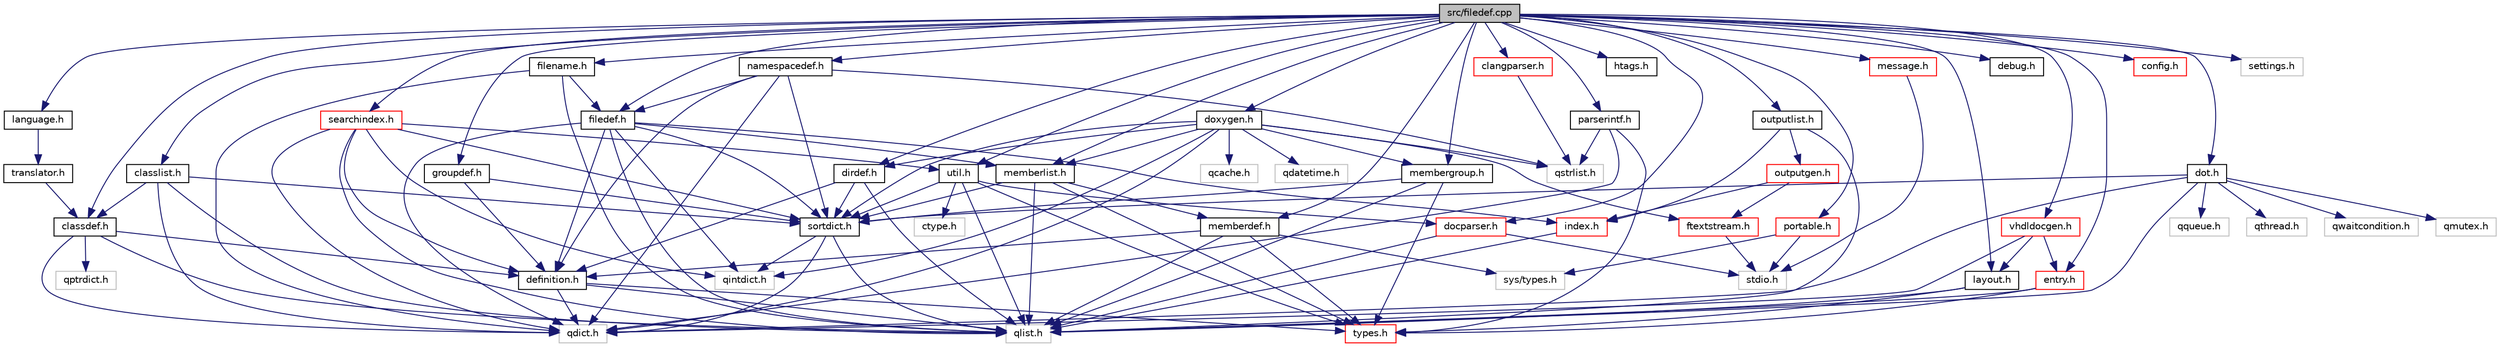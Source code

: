 digraph "src/filedef.cpp"
{
 // INTERACTIVE_SVG=YES
  edge [fontname="Helvetica",fontsize="10",labelfontname="Helvetica",labelfontsize="10"];
  node [fontname="Helvetica",fontsize="10",shape=record];
  Node0 [label="src/filedef.cpp",height=0.2,width=0.4,color="black", fillcolor="grey75", style="filled", fontcolor="black"];
  Node0 -> Node1 [color="midnightblue",fontsize="10",style="solid",fontname="Helvetica"];
  Node1 [label="memberlist.h",height=0.2,width=0.4,color="black", fillcolor="white", style="filled",URL="$dd/d78/memberlist_8h.html"];
  Node1 -> Node2 [color="midnightblue",fontsize="10",style="solid",fontname="Helvetica"];
  Node2 [label="qlist.h",height=0.2,width=0.4,color="grey75", fillcolor="white", style="filled"];
  Node1 -> Node3 [color="midnightblue",fontsize="10",style="solid",fontname="Helvetica"];
  Node3 [label="memberdef.h",height=0.2,width=0.4,color="black", fillcolor="white", style="filled",URL="$d4/d46/memberdef_8h.html"];
  Node3 -> Node2 [color="midnightblue",fontsize="10",style="solid",fontname="Helvetica"];
  Node3 -> Node4 [color="midnightblue",fontsize="10",style="solid",fontname="Helvetica"];
  Node4 [label="sys/types.h",height=0.2,width=0.4,color="grey75", fillcolor="white", style="filled"];
  Node3 -> Node5 [color="midnightblue",fontsize="10",style="solid",fontname="Helvetica"];
  Node5 [label="types.h",height=0.2,width=0.4,color="red", fillcolor="white", style="filled",URL="$d9/d49/types_8h.html",tooltip="This file contains a number of basic enums and types. "];
  Node3 -> Node7 [color="midnightblue",fontsize="10",style="solid",fontname="Helvetica"];
  Node7 [label="definition.h",height=0.2,width=0.4,color="black", fillcolor="white", style="filled",URL="$df/da1/definition_8h.html"];
  Node7 -> Node2 [color="midnightblue",fontsize="10",style="solid",fontname="Helvetica"];
  Node7 -> Node8 [color="midnightblue",fontsize="10",style="solid",fontname="Helvetica"];
  Node8 [label="qdict.h",height=0.2,width=0.4,color="grey75", fillcolor="white", style="filled"];
  Node7 -> Node5 [color="midnightblue",fontsize="10",style="solid",fontname="Helvetica"];
  Node1 -> Node9 [color="midnightblue",fontsize="10",style="solid",fontname="Helvetica"];
  Node9 [label="sortdict.h",height=0.2,width=0.4,color="black", fillcolor="white", style="filled",URL="$d9/d21/sortdict_8h.html"];
  Node9 -> Node2 [color="midnightblue",fontsize="10",style="solid",fontname="Helvetica"];
  Node9 -> Node8 [color="midnightblue",fontsize="10",style="solid",fontname="Helvetica"];
  Node9 -> Node10 [color="midnightblue",fontsize="10",style="solid",fontname="Helvetica"];
  Node10 [label="qintdict.h",height=0.2,width=0.4,color="grey75", fillcolor="white", style="filled"];
  Node1 -> Node5 [color="midnightblue",fontsize="10",style="solid",fontname="Helvetica"];
  Node0 -> Node11 [color="midnightblue",fontsize="10",style="solid",fontname="Helvetica"];
  Node11 [label="classlist.h",height=0.2,width=0.4,color="black", fillcolor="white", style="filled",URL="$d2/df8/classlist_8h.html"];
  Node11 -> Node2 [color="midnightblue",fontsize="10",style="solid",fontname="Helvetica"];
  Node11 -> Node8 [color="midnightblue",fontsize="10",style="solid",fontname="Helvetica"];
  Node11 -> Node12 [color="midnightblue",fontsize="10",style="solid",fontname="Helvetica"];
  Node12 [label="classdef.h",height=0.2,width=0.4,color="black", fillcolor="white", style="filled",URL="$d1/da6/classdef_8h.html"];
  Node12 -> Node2 [color="midnightblue",fontsize="10",style="solid",fontname="Helvetica"];
  Node12 -> Node8 [color="midnightblue",fontsize="10",style="solid",fontname="Helvetica"];
  Node12 -> Node13 [color="midnightblue",fontsize="10",style="solid",fontname="Helvetica"];
  Node13 [label="qptrdict.h",height=0.2,width=0.4,color="grey75", fillcolor="white", style="filled"];
  Node12 -> Node7 [color="midnightblue",fontsize="10",style="solid",fontname="Helvetica"];
  Node11 -> Node9 [color="midnightblue",fontsize="10",style="solid",fontname="Helvetica"];
  Node0 -> Node14 [color="midnightblue",fontsize="10",style="solid",fontname="Helvetica"];
  Node14 [label="filedef.h",height=0.2,width=0.4,color="black", fillcolor="white", style="filled",URL="$d4/d3a/filedef_8h.html"];
  Node14 -> Node15 [color="midnightblue",fontsize="10",style="solid",fontname="Helvetica"];
  Node15 [label="index.h",height=0.2,width=0.4,color="red", fillcolor="white", style="filled",URL="$d1/db5/index_8h.html"];
  Node15 -> Node2 [color="midnightblue",fontsize="10",style="solid",fontname="Helvetica"];
  Node14 -> Node2 [color="midnightblue",fontsize="10",style="solid",fontname="Helvetica"];
  Node14 -> Node10 [color="midnightblue",fontsize="10",style="solid",fontname="Helvetica"];
  Node14 -> Node8 [color="midnightblue",fontsize="10",style="solid",fontname="Helvetica"];
  Node14 -> Node7 [color="midnightblue",fontsize="10",style="solid",fontname="Helvetica"];
  Node14 -> Node9 [color="midnightblue",fontsize="10",style="solid",fontname="Helvetica"];
  Node14 -> Node1 [color="midnightblue",fontsize="10",style="solid",fontname="Helvetica"];
  Node0 -> Node16 [color="midnightblue",fontsize="10",style="solid",fontname="Helvetica"];
  Node16 [label="doxygen.h",height=0.2,width=0.4,color="black", fillcolor="white", style="filled",URL="$d1/da1/doxygen_8h.html"];
  Node16 -> Node17 [color="midnightblue",fontsize="10",style="solid",fontname="Helvetica"];
  Node17 [label="qdatetime.h",height=0.2,width=0.4,color="grey75", fillcolor="white", style="filled"];
  Node16 -> Node18 [color="midnightblue",fontsize="10",style="solid",fontname="Helvetica"];
  Node18 [label="qcache.h",height=0.2,width=0.4,color="grey75", fillcolor="white", style="filled"];
  Node16 -> Node19 [color="midnightblue",fontsize="10",style="solid",fontname="Helvetica"];
  Node19 [label="qstrlist.h",height=0.2,width=0.4,color="grey75", fillcolor="white", style="filled"];
  Node16 -> Node8 [color="midnightblue",fontsize="10",style="solid",fontname="Helvetica"];
  Node16 -> Node10 [color="midnightblue",fontsize="10",style="solid",fontname="Helvetica"];
  Node16 -> Node20 [color="midnightblue",fontsize="10",style="solid",fontname="Helvetica"];
  Node20 [label="ftextstream.h",height=0.2,width=0.4,color="red", fillcolor="white", style="filled",URL="$df/d83/ftextstream_8h.html"];
  Node20 -> Node21 [color="midnightblue",fontsize="10",style="solid",fontname="Helvetica"];
  Node21 [label="stdio.h",height=0.2,width=0.4,color="grey75", fillcolor="white", style="filled"];
  Node16 -> Node9 [color="midnightblue",fontsize="10",style="solid",fontname="Helvetica"];
  Node16 -> Node25 [color="midnightblue",fontsize="10",style="solid",fontname="Helvetica"];
  Node25 [label="membergroup.h",height=0.2,width=0.4,color="black", fillcolor="white", style="filled",URL="$d9/d11/membergroup_8h.html"];
  Node25 -> Node2 [color="midnightblue",fontsize="10",style="solid",fontname="Helvetica"];
  Node25 -> Node9 [color="midnightblue",fontsize="10",style="solid",fontname="Helvetica"];
  Node25 -> Node5 [color="midnightblue",fontsize="10",style="solid",fontname="Helvetica"];
  Node16 -> Node26 [color="midnightblue",fontsize="10",style="solid",fontname="Helvetica"];
  Node26 [label="dirdef.h",height=0.2,width=0.4,color="black", fillcolor="white", style="filled",URL="$d6/d15/dirdef_8h.html"];
  Node26 -> Node9 [color="midnightblue",fontsize="10",style="solid",fontname="Helvetica"];
  Node26 -> Node7 [color="midnightblue",fontsize="10",style="solid",fontname="Helvetica"];
  Node26 -> Node2 [color="midnightblue",fontsize="10",style="solid",fontname="Helvetica"];
  Node16 -> Node1 [color="midnightblue",fontsize="10",style="solid",fontname="Helvetica"];
  Node0 -> Node3 [color="midnightblue",fontsize="10",style="solid",fontname="Helvetica"];
  Node0 -> Node12 [color="midnightblue",fontsize="10",style="solid",fontname="Helvetica"];
  Node0 -> Node27 [color="midnightblue",fontsize="10",style="solid",fontname="Helvetica"];
  Node27 [label="namespacedef.h",height=0.2,width=0.4,color="black", fillcolor="white", style="filled",URL="$d7/d97/namespacedef_8h.html"];
  Node27 -> Node19 [color="midnightblue",fontsize="10",style="solid",fontname="Helvetica"];
  Node27 -> Node8 [color="midnightblue",fontsize="10",style="solid",fontname="Helvetica"];
  Node27 -> Node9 [color="midnightblue",fontsize="10",style="solid",fontname="Helvetica"];
  Node27 -> Node7 [color="midnightblue",fontsize="10",style="solid",fontname="Helvetica"];
  Node27 -> Node14 [color="midnightblue",fontsize="10",style="solid",fontname="Helvetica"];
  Node0 -> Node28 [color="midnightblue",fontsize="10",style="solid",fontname="Helvetica"];
  Node28 [label="util.h",height=0.2,width=0.4,color="black", fillcolor="white", style="filled",URL="$d8/d3c/util_8h.html",tooltip="A bunch of utility functions. "];
  Node28 -> Node2 [color="midnightblue",fontsize="10",style="solid",fontname="Helvetica"];
  Node28 -> Node29 [color="midnightblue",fontsize="10",style="solid",fontname="Helvetica"];
  Node29 [label="ctype.h",height=0.2,width=0.4,color="grey75", fillcolor="white", style="filled"];
  Node28 -> Node5 [color="midnightblue",fontsize="10",style="solid",fontname="Helvetica"];
  Node28 -> Node9 [color="midnightblue",fontsize="10",style="solid",fontname="Helvetica"];
  Node28 -> Node30 [color="midnightblue",fontsize="10",style="solid",fontname="Helvetica"];
  Node30 [label="docparser.h",height=0.2,width=0.4,color="red", fillcolor="white", style="filled",URL="$de/d9c/docparser_8h.html"];
  Node30 -> Node21 [color="midnightblue",fontsize="10",style="solid",fontname="Helvetica"];
  Node30 -> Node2 [color="midnightblue",fontsize="10",style="solid",fontname="Helvetica"];
  Node0 -> Node33 [color="midnightblue",fontsize="10",style="solid",fontname="Helvetica"];
  Node33 [label="language.h",height=0.2,width=0.4,color="black", fillcolor="white", style="filled",URL="$d8/dce/language_8h.html"];
  Node33 -> Node34 [color="midnightblue",fontsize="10",style="solid",fontname="Helvetica"];
  Node34 [label="translator.h",height=0.2,width=0.4,color="black", fillcolor="white", style="filled",URL="$d9/df1/translator_8h.html"];
  Node34 -> Node12 [color="midnightblue",fontsize="10",style="solid",fontname="Helvetica"];
  Node0 -> Node35 [color="midnightblue",fontsize="10",style="solid",fontname="Helvetica"];
  Node35 [label="outputlist.h",height=0.2,width=0.4,color="black", fillcolor="white", style="filled",URL="$d2/db9/outputlist_8h.html"];
  Node35 -> Node2 [color="midnightblue",fontsize="10",style="solid",fontname="Helvetica"];
  Node35 -> Node15 [color="midnightblue",fontsize="10",style="solid",fontname="Helvetica"];
  Node35 -> Node36 [color="midnightblue",fontsize="10",style="solid",fontname="Helvetica"];
  Node36 [label="outputgen.h",height=0.2,width=0.4,color="red", fillcolor="white", style="filled",URL="$df/d06/outputgen_8h.html"];
  Node36 -> Node15 [color="midnightblue",fontsize="10",style="solid",fontname="Helvetica"];
  Node36 -> Node20 [color="midnightblue",fontsize="10",style="solid",fontname="Helvetica"];
  Node0 -> Node39 [color="midnightblue",fontsize="10",style="solid",fontname="Helvetica"];
  Node39 [label="dot.h",height=0.2,width=0.4,color="black", fillcolor="white", style="filled",URL="$d6/d4a/dot_8h.html"];
  Node39 -> Node2 [color="midnightblue",fontsize="10",style="solid",fontname="Helvetica"];
  Node39 -> Node8 [color="midnightblue",fontsize="10",style="solid",fontname="Helvetica"];
  Node39 -> Node40 [color="midnightblue",fontsize="10",style="solid",fontname="Helvetica"];
  Node40 [label="qwaitcondition.h",height=0.2,width=0.4,color="grey75", fillcolor="white", style="filled"];
  Node39 -> Node41 [color="midnightblue",fontsize="10",style="solid",fontname="Helvetica"];
  Node41 [label="qmutex.h",height=0.2,width=0.4,color="grey75", fillcolor="white", style="filled"];
  Node39 -> Node42 [color="midnightblue",fontsize="10",style="solid",fontname="Helvetica"];
  Node42 [label="qqueue.h",height=0.2,width=0.4,color="grey75", fillcolor="white", style="filled"];
  Node39 -> Node43 [color="midnightblue",fontsize="10",style="solid",fontname="Helvetica"];
  Node43 [label="qthread.h",height=0.2,width=0.4,color="grey75", fillcolor="white", style="filled"];
  Node39 -> Node9 [color="midnightblue",fontsize="10",style="solid",fontname="Helvetica"];
  Node0 -> Node44 [color="midnightblue",fontsize="10",style="solid",fontname="Helvetica"];
  Node44 [label="message.h",height=0.2,width=0.4,color="red", fillcolor="white", style="filled",URL="$d2/d0d/message_8h.html"];
  Node44 -> Node21 [color="midnightblue",fontsize="10",style="solid",fontname="Helvetica"];
  Node0 -> Node30 [color="midnightblue",fontsize="10",style="solid",fontname="Helvetica"];
  Node0 -> Node46 [color="midnightblue",fontsize="10",style="solid",fontname="Helvetica"];
  Node46 [label="searchindex.h",height=0.2,width=0.4,color="red", fillcolor="white", style="filled",URL="$de/d07/searchindex_8h.html"];
  Node46 -> Node10 [color="midnightblue",fontsize="10",style="solid",fontname="Helvetica"];
  Node46 -> Node2 [color="midnightblue",fontsize="10",style="solid",fontname="Helvetica"];
  Node46 -> Node8 [color="midnightblue",fontsize="10",style="solid",fontname="Helvetica"];
  Node46 -> Node9 [color="midnightblue",fontsize="10",style="solid",fontname="Helvetica"];
  Node46 -> Node7 [color="midnightblue",fontsize="10",style="solid",fontname="Helvetica"];
  Node46 -> Node28 [color="midnightblue",fontsize="10",style="solid",fontname="Helvetica"];
  Node0 -> Node48 [color="midnightblue",fontsize="10",style="solid",fontname="Helvetica"];
  Node48 [label="htags.h",height=0.2,width=0.4,color="black", fillcolor="white", style="filled",URL="$d7/d85/htags_8h.html"];
  Node0 -> Node49 [color="midnightblue",fontsize="10",style="solid",fontname="Helvetica"];
  Node49 [label="parserintf.h",height=0.2,width=0.4,color="black", fillcolor="white", style="filled",URL="$da/d55/parserintf_8h.html"];
  Node49 -> Node8 [color="midnightblue",fontsize="10",style="solid",fontname="Helvetica"];
  Node49 -> Node19 [color="midnightblue",fontsize="10",style="solid",fontname="Helvetica"];
  Node49 -> Node5 [color="midnightblue",fontsize="10",style="solid",fontname="Helvetica"];
  Node0 -> Node50 [color="midnightblue",fontsize="10",style="solid",fontname="Helvetica"];
  Node50 [label="portable.h",height=0.2,width=0.4,color="red", fillcolor="white", style="filled",URL="$d2/de2/portable_8h.html",tooltip="Portable versions of functions that are platform dependent. "];
  Node50 -> Node4 [color="midnightblue",fontsize="10",style="solid",fontname="Helvetica"];
  Node50 -> Node21 [color="midnightblue",fontsize="10",style="solid",fontname="Helvetica"];
  Node0 -> Node52 [color="midnightblue",fontsize="10",style="solid",fontname="Helvetica"];
  Node52 [label="vhdldocgen.h",height=0.2,width=0.4,color="red", fillcolor="white", style="filled",URL="$dd/dec/vhdldocgen_8h.html"];
  Node52 -> Node8 [color="midnightblue",fontsize="10",style="solid",fontname="Helvetica"];
  Node52 -> Node53 [color="midnightblue",fontsize="10",style="solid",fontname="Helvetica"];
  Node53 [label="layout.h",height=0.2,width=0.4,color="black", fillcolor="white", style="filled",URL="$db/d51/layout_8h.html"];
  Node53 -> Node2 [color="midnightblue",fontsize="10",style="solid",fontname="Helvetica"];
  Node53 -> Node5 [color="midnightblue",fontsize="10",style="solid",fontname="Helvetica"];
  Node52 -> Node55 [color="midnightblue",fontsize="10",style="solid",fontname="Helvetica"];
  Node55 [label="entry.h",height=0.2,width=0.4,color="red", fillcolor="white", style="filled",URL="$d1/dc6/entry_8h.html"];
  Node55 -> Node5 [color="midnightblue",fontsize="10",style="solid",fontname="Helvetica"];
  Node55 -> Node2 [color="midnightblue",fontsize="10",style="solid",fontname="Helvetica"];
  Node0 -> Node56 [color="midnightblue",fontsize="10",style="solid",fontname="Helvetica"];
  Node56 [label="debug.h",height=0.2,width=0.4,color="black", fillcolor="white", style="filled",URL="$db/d16/debug_8h.html"];
  Node0 -> Node53 [color="midnightblue",fontsize="10",style="solid",fontname="Helvetica"];
  Node0 -> Node55 [color="midnightblue",fontsize="10",style="solid",fontname="Helvetica"];
  Node0 -> Node57 [color="midnightblue",fontsize="10",style="solid",fontname="Helvetica"];
  Node57 [label="groupdef.h",height=0.2,width=0.4,color="black", fillcolor="white", style="filled",URL="$d1/de6/groupdef_8h.html"];
  Node57 -> Node9 [color="midnightblue",fontsize="10",style="solid",fontname="Helvetica"];
  Node57 -> Node7 [color="midnightblue",fontsize="10",style="solid",fontname="Helvetica"];
  Node0 -> Node58 [color="midnightblue",fontsize="10",style="solid",fontname="Helvetica"];
  Node58 [label="filename.h",height=0.2,width=0.4,color="black", fillcolor="white", style="filled",URL="$dc/dd6/filename_8h.html"];
  Node58 -> Node8 [color="midnightblue",fontsize="10",style="solid",fontname="Helvetica"];
  Node58 -> Node2 [color="midnightblue",fontsize="10",style="solid",fontname="Helvetica"];
  Node58 -> Node14 [color="midnightblue",fontsize="10",style="solid",fontname="Helvetica"];
  Node0 -> Node25 [color="midnightblue",fontsize="10",style="solid",fontname="Helvetica"];
  Node0 -> Node26 [color="midnightblue",fontsize="10",style="solid",fontname="Helvetica"];
  Node0 -> Node59 [color="midnightblue",fontsize="10",style="solid",fontname="Helvetica"];
  Node59 [label="config.h",height=0.2,width=0.4,color="red", fillcolor="white", style="filled",URL="$db/d16/config_8h.html"];
  Node0 -> Node61 [color="midnightblue",fontsize="10",style="solid",fontname="Helvetica"];
  Node61 [label="clangparser.h",height=0.2,width=0.4,color="red", fillcolor="white", style="filled",URL="$d5/df7/clangparser_8h.html"];
  Node61 -> Node19 [color="midnightblue",fontsize="10",style="solid",fontname="Helvetica"];
  Node0 -> Node62 [color="midnightblue",fontsize="10",style="solid",fontname="Helvetica"];
  Node62 [label="settings.h",height=0.2,width=0.4,color="grey75", fillcolor="white", style="filled"];
}
